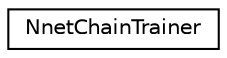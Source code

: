 digraph "Graphical Class Hierarchy"
{
  edge [fontname="Helvetica",fontsize="10",labelfontname="Helvetica",labelfontsize="10"];
  node [fontname="Helvetica",fontsize="10",shape=record];
  rankdir="LR";
  Node0 [label="NnetChainTrainer",height=0.2,width=0.4,color="black", fillcolor="white", style="filled",URL="$classkaldi_1_1nnet3_1_1NnetChainTrainer.html",tooltip="This class is for single-threaded training of neural nets using the &#39;chain&#39; model. "];
}
